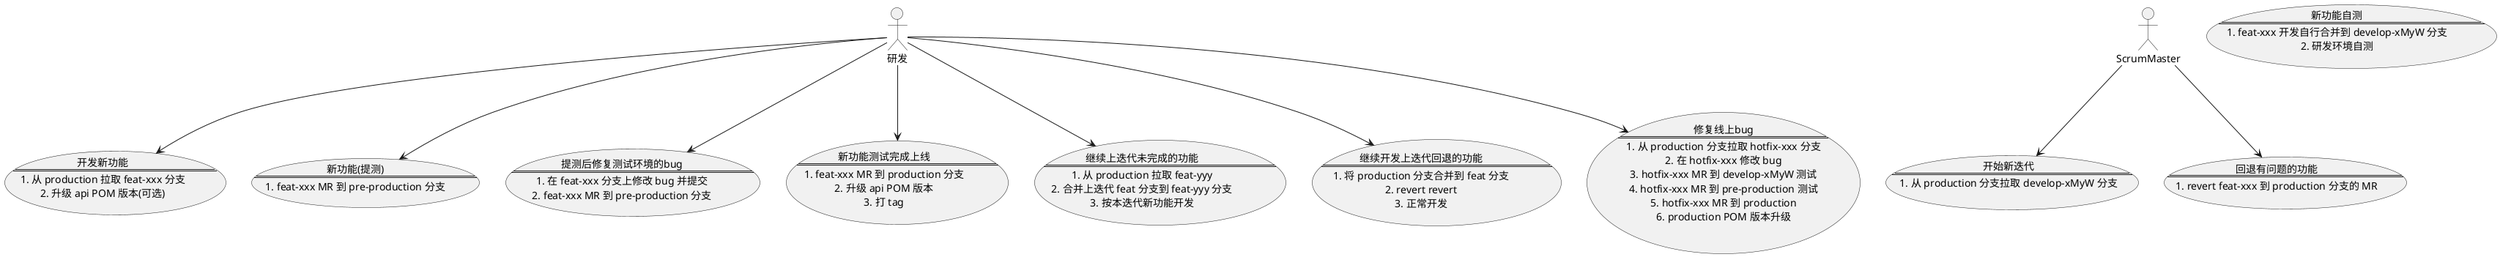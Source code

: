 @startuml
' actors
:研发: as developer
:ScrumMaster: as master

' usecases
usecase sprint_begin as "开始新迭代
==
1. 从 production 分支拉取 develop-xMyW 分支
"

usecase new_feature as "开发新功能
==
1. 从 production 拉取 feat-xxx 分支
2. 升级 api POM 版本(可选)
"

usecase new_feature_self_testing as "新功能自测
==
1. feat-xxx 开发自行合并到 develop-xMyW 分支
2. 研发环境自测
"

usecase new_feature_code_complete as "新功能(提测)
==
1. feat-xxx MR 到 pre-production 分支
'2. 升级 POM 版本
"

usecase fix_test_bugfix as "提测后修复测试环境的bug
==
1. 在 feat-xxx 分支上修改 bug 并提交
2. feat-xxx MR 到 pre-production 分支
"

usecase new_feature_test_complete as "新功能测试完成上线
==
1. feat-xxx MR 到 production 分支
2. 升级 api POM 版本
3. 打 tag
"

usecase resume_last_sprint_feat as "继续上迭代未完成的功能
==
1. 从 production 拉取 feat-yyy
2. 合并上迭代 feat 分支到 feat-yyy 分支
3. 按本迭代新功能开发
"

usecase revert_feat as "回退有问题的功能
==
1. revert feat-xxx 到 production 分支的 MR
"

usecase resume_reverted_feat as "继续开发上迭代回退的功能
==
1. 将 production 分支合并到 feat 分支
2. revert revert
3. 正常开发
"

usecase hotfix as "修复线上bug
==
1. 从 production 分支拉取 hotfix-xxx 分支
2. 在 hotfix-xxx 修改 bug
3. hotfix-xxx MR 到 develop-xMyW 测试
4. hotfix-xxx MR 到 pre-production 测试
5. hotfix-xxx MR 到 production
6. production POM 版本升级
"

' connections
master --> sprint_begin
master --> revert_feat

developer --> new_feature
developer --> new_feature_code_complete
developer --> fix_test_bugfix
developer --> new_feature_test_complete
developer --> resume_last_sprint_feat
developer --> resume_reverted_feat
developer --> hotfix
@enduml
